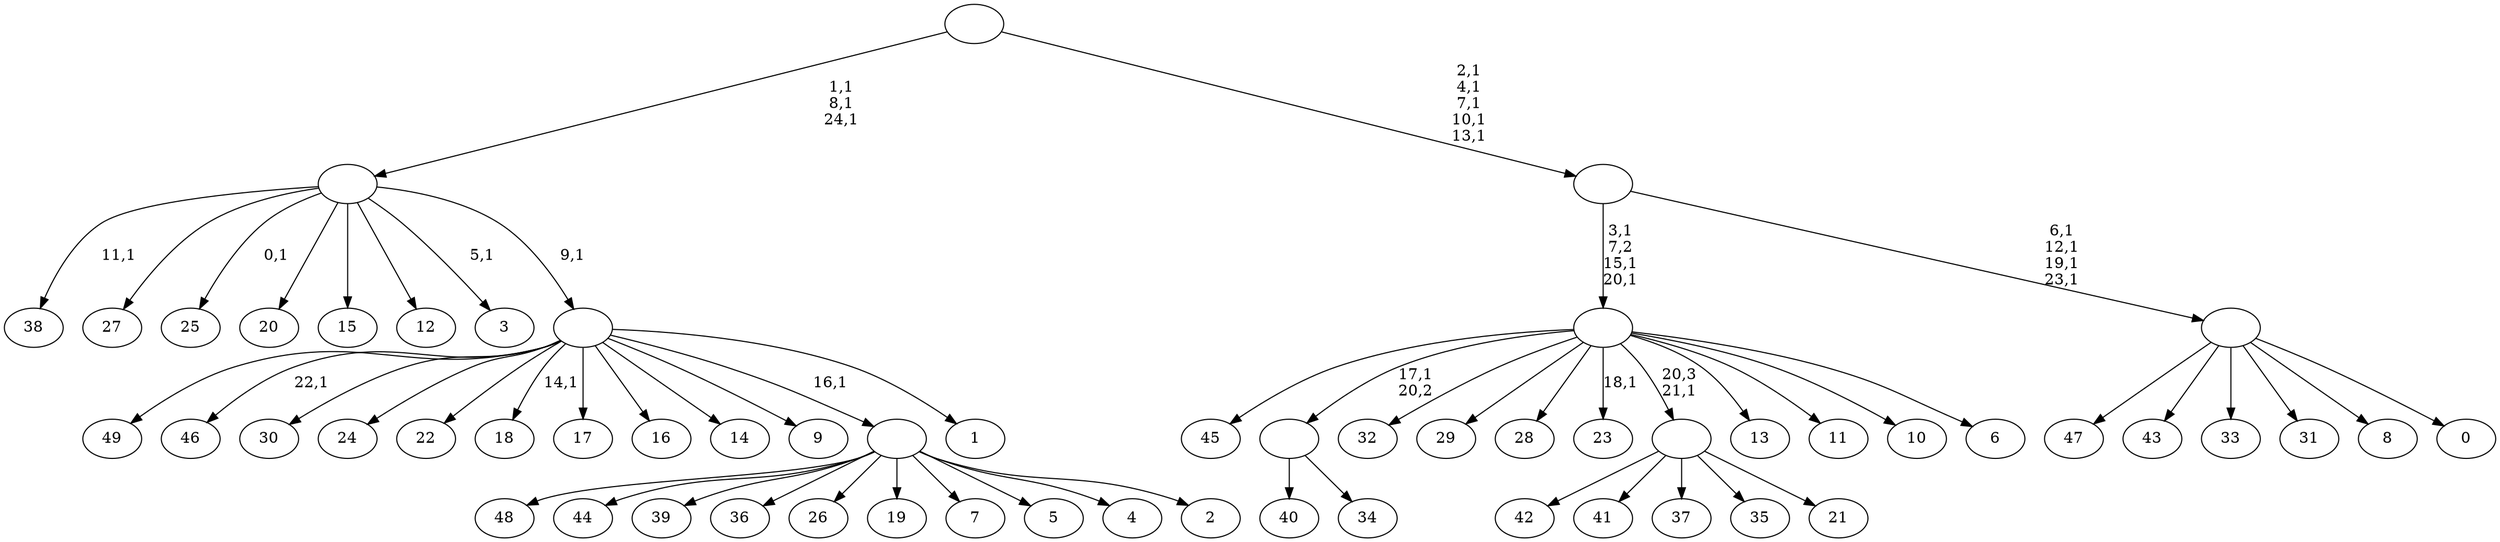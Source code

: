 digraph T {
	75 [label="49"]
	74 [label="48"]
	73 [label="47"]
	72 [label="46"]
	70 [label="45"]
	69 [label="44"]
	68 [label="43"]
	67 [label="42"]
	66 [label="41"]
	65 [label="40"]
	64 [label="39"]
	63 [label="38"]
	61 [label="37"]
	60 [label="36"]
	59 [label="35"]
	58 [label="34"]
	57 [label=""]
	56 [label="33"]
	55 [label="32"]
	54 [label="31"]
	53 [label="30"]
	52 [label="29"]
	51 [label="28"]
	50 [label="27"]
	49 [label="26"]
	48 [label="25"]
	46 [label="24"]
	45 [label="23"]
	43 [label="22"]
	42 [label="21"]
	41 [label=""]
	40 [label="20"]
	39 [label="19"]
	38 [label="18"]
	36 [label="17"]
	35 [label="16"]
	34 [label="15"]
	33 [label="14"]
	32 [label="13"]
	31 [label="12"]
	30 [label="11"]
	29 [label="10"]
	28 [label="9"]
	27 [label="8"]
	26 [label="7"]
	25 [label="6"]
	24 [label=""]
	21 [label="5"]
	20 [label="4"]
	19 [label="3"]
	17 [label="2"]
	16 [label=""]
	15 [label="1"]
	14 [label=""]
	13 [label=""]
	10 [label="0"]
	9 [label=""]
	5 [label=""]
	0 [label=""]
	57 -> 65 [label=""]
	57 -> 58 [label=""]
	41 -> 67 [label=""]
	41 -> 66 [label=""]
	41 -> 61 [label=""]
	41 -> 59 [label=""]
	41 -> 42 [label=""]
	24 -> 45 [label="18,1"]
	24 -> 70 [label=""]
	24 -> 57 [label="17,1\n20,2"]
	24 -> 55 [label=""]
	24 -> 52 [label=""]
	24 -> 51 [label=""]
	24 -> 41 [label="20,3\n21,1"]
	24 -> 32 [label=""]
	24 -> 30 [label=""]
	24 -> 29 [label=""]
	24 -> 25 [label=""]
	16 -> 74 [label=""]
	16 -> 69 [label=""]
	16 -> 64 [label=""]
	16 -> 60 [label=""]
	16 -> 49 [label=""]
	16 -> 39 [label=""]
	16 -> 26 [label=""]
	16 -> 21 [label=""]
	16 -> 20 [label=""]
	16 -> 17 [label=""]
	14 -> 38 [label="14,1"]
	14 -> 72 [label="22,1"]
	14 -> 75 [label=""]
	14 -> 53 [label=""]
	14 -> 46 [label=""]
	14 -> 43 [label=""]
	14 -> 36 [label=""]
	14 -> 35 [label=""]
	14 -> 33 [label=""]
	14 -> 28 [label=""]
	14 -> 16 [label="16,1"]
	14 -> 15 [label=""]
	13 -> 19 [label="5,1"]
	13 -> 48 [label="0,1"]
	13 -> 63 [label="11,1"]
	13 -> 50 [label=""]
	13 -> 40 [label=""]
	13 -> 34 [label=""]
	13 -> 31 [label=""]
	13 -> 14 [label="9,1"]
	9 -> 73 [label=""]
	9 -> 68 [label=""]
	9 -> 56 [label=""]
	9 -> 54 [label=""]
	9 -> 27 [label=""]
	9 -> 10 [label=""]
	5 -> 9 [label="6,1\n12,1\n19,1\n23,1"]
	5 -> 24 [label="3,1\n7,2\n15,1\n20,1"]
	0 -> 5 [label="2,1\n4,1\n7,1\n10,1\n13,1"]
	0 -> 13 [label="1,1\n8,1\n24,1"]
}
